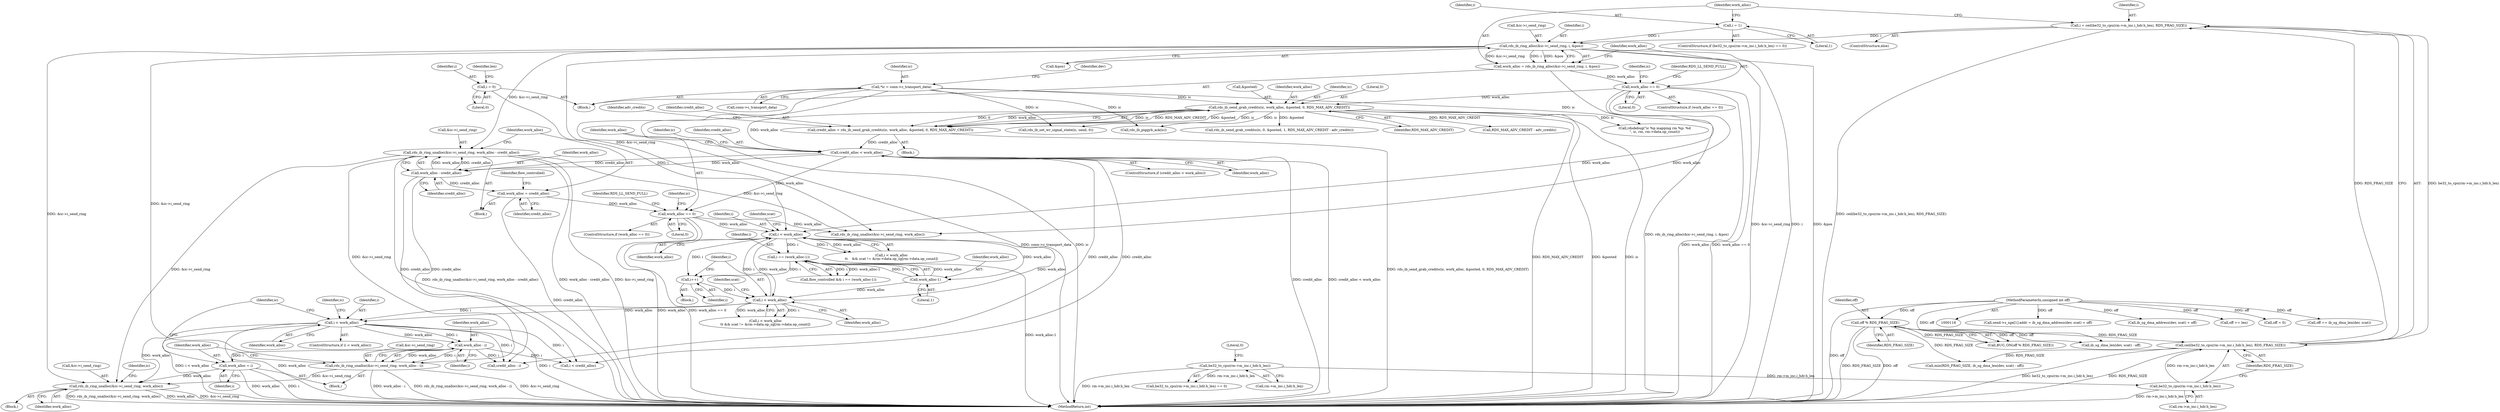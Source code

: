 digraph "0_linux_6094628bfd94323fc1cea05ec2c6affd98c18f7f@pointer" {
"1000986" [label="(Call,rds_ib_ring_unalloc(&ic->i_send_ring, work_alloc))"];
"1000294" [label="(Call,rds_ib_ring_unalloc(&ic->i_send_ring, work_alloc - credit_alloc))"];
"1000246" [label="(Call,rds_ib_ring_alloc(&ic->i_send_ring, i, &pos))"];
"1000232" [label="(Call,i = ceil(be32_to_cpu(rm->m_inc.i_hdr.h_len), RDS_FRAG_SIZE))"];
"1000234" [label="(Call,ceil(be32_to_cpu(rm->m_inc.i_hdr.h_len), RDS_FRAG_SIZE))"];
"1000235" [label="(Call,be32_to_cpu(rm->m_inc.i_hdr.h_len))"];
"1000219" [label="(Call,be32_to_cpu(rm->m_inc.i_hdr.h_len))"];
"1000177" [label="(Call,off % RDS_FRAG_SIZE)"];
"1000123" [label="(MethodParameterIn,unsigned int off)"];
"1000228" [label="(Call,i = 1)"];
"1000299" [label="(Call,work_alloc - credit_alloc)"];
"1000290" [label="(Call,credit_alloc < work_alloc)"];
"1000277" [label="(Call,credit_alloc = rds_ib_send_grab_credits(ic, work_alloc, &posted, 0, RDS_MAX_ADV_CREDIT))"];
"1000279" [label="(Call,rds_ib_send_grab_credits(ic, work_alloc, &posted, 0, RDS_MAX_ADV_CREDIT))"];
"1000126" [label="(Call,*ic = conn->c_transport_data)"];
"1000255" [label="(Call,work_alloc == 0)"];
"1000244" [label="(Call,work_alloc = rds_ib_ring_alloc(&ic->i_send_ring, i, &pos))"];
"1000914" [label="(Call,rds_ib_ring_unalloc(&ic->i_send_ring, work_alloc - i))"];
"1000919" [label="(Call,work_alloc - i)"];
"1000910" [label="(Call,i < work_alloc)"];
"1000849" [label="(Call,i < work_alloc)"];
"1000846" [label="(Call,i++)"];
"1000743" [label="(Call,i == (work_alloc-1))"];
"1000658" [label="(Call,i < work_alloc)"];
"1000568" [label="(Call,i = 0)"];
"1000309" [label="(Call,work_alloc == 0)"];
"1000302" [label="(Call,work_alloc = credit_alloc)"];
"1000745" [label="(Call,work_alloc-1)"];
"1000922" [label="(Call,work_alloc = i)"];
"1000912" [label="(Identifier,work_alloc)"];
"1000295" [label="(Call,&ic->i_send_ring)"];
"1000985" [label="(Block,)"];
"1000133" [label="(Identifier,dev)"];
"1000233" [label="(Identifier,i)"];
"1000247" [label="(Call,&ic->i_send_ring)"];
"1000235" [label="(Call,be32_to_cpu(rm->m_inc.i_hdr.h_len))"];
"1000254" [label="(ControlStructure,if (work_alloc == 0))"];
"1000246" [label="(Call,rds_ib_ring_alloc(&ic->i_send_ring, i, &pos))"];
"1000177" [label="(Call,off % RDS_FRAG_SIZE)"];
"1000692" [label="(Call,send->s_sge[1].addr = ib_sg_dma_address(dev, scat) + off)"];
"1000276" [label="(Block,)"];
"1000274" [label="(Identifier,ic)"];
"1000256" [label="(Identifier,work_alloc)"];
"1000919" [label="(Call,work_alloc - i)"];
"1001026" [label="(MethodReturn,int)"];
"1000849" [label="(Call,i < work_alloc)"];
"1000308" [label="(ControlStructure,if (work_alloc == 0))"];
"1000911" [label="(Identifier,i)"];
"1000281" [label="(Identifier,work_alloc)"];
"1000680" [label="(Call,ib_sg_dma_len(dev, scat) - off)"];
"1000220" [label="(Call,rm->m_inc.i_hdr.h_len)"];
"1000277" [label="(Call,credit_alloc = rds_ib_send_grab_credits(ic, work_alloc, &posted, 0, RDS_MAX_ADV_CREDIT))"];
"1000678" [label="(Call,min(RDS_FRAG_SIZE, ib_sg_dma_len(dev, scat) - off))"];
"1000279" [label="(Call,rds_ib_send_grab_credits(ic, work_alloc, &posted, 0, RDS_MAX_ADV_CREDIT))"];
"1000915" [label="(Call,&ic->i_send_ring)"];
"1000234" [label="(Call,ceil(be32_to_cpu(rm->m_inc.i_hdr.h_len), RDS_FRAG_SIZE))"];
"1000909" [label="(ControlStructure,if (i < work_alloc))"];
"1000127" [label="(Identifier,ic)"];
"1000294" [label="(Call,rds_ib_ring_unalloc(&ic->i_send_ring, work_alloc - credit_alloc))"];
"1000700" [label="(Call,ib_sg_dma_address(dev, scat) + off)"];
"1000991" [label="(Identifier,work_alloc)"];
"1000659" [label="(Identifier,i)"];
"1000570" [label="(Literal,0)"];
"1000217" [label="(ControlStructure,if (be32_to_cpu(rm->m_inc.i_hdr.h_len) == 0))"];
"1000662" [label="(Identifier,scat)"];
"1000128" [label="(Call,conn->c_transport_data)"];
"1000309" [label="(Call,work_alloc == 0)"];
"1000300" [label="(Identifier,work_alloc)"];
"1000930" [label="(Call,i < credit_alloc)"];
"1000917" [label="(Identifier,ic)"];
"1000987" [label="(Call,&ic->i_send_ring)"];
"1000280" [label="(Identifier,ic)"];
"1000920" [label="(Identifier,work_alloc)"];
"1000993" [label="(Identifier,ic)"];
"1000575" [label="(Identifier,len)"];
"1000732" [label="(Call,rds_ib_set_wr_signal_state(ic, send, 0))"];
"1000572" [label="(Block,)"];
"1000284" [label="(Literal,0)"];
"1000304" [label="(Identifier,credit_alloc)"];
"1000717" [label="(Call,off += len)"];
"1000126" [label="(Call,*ic = conn->c_transport_data)"];
"1000513" [label="(Call,rds_ib_send_grab_credits(ic, 0, &posted, 1, RDS_MAX_ADV_CREDIT - adv_credits))"];
"1000232" [label="(Call,i = ceil(be32_to_cpu(rm->m_inc.i_hdr.h_len), RDS_FRAG_SIZE))"];
"1000314" [label="(Identifier,RDS_LL_SEND_FULL)"];
"1000227" [label="(Literal,0)"];
"1000847" [label="(Identifier,i)"];
"1000236" [label="(Call,rm->m_inc.i_hdr.h_len)"];
"1000230" [label="(Literal,1)"];
"1000499" [label="(Call,rds_ib_piggyb_ack(ic))"];
"1000910" [label="(Call,i < work_alloc)"];
"1000922" [label="(Call,work_alloc = i)"];
"1000303" [label="(Identifier,work_alloc)"];
"1000251" [label="(Identifier,i)"];
"1000848" [label="(Call,i < work_alloc\n\t\t && scat != &rm->data.op_sg[rm->data.op_count])"];
"1000729" [label="(Call,off = 0)"];
"1000231" [label="(ControlStructure,else)"];
"1000657" [label="(Call,i < work_alloc\n\t\t    && scat != &rm->data.op_sg[rm->data.op_count])"];
"1000913" [label="(Block,)"];
"1000244" [label="(Call,work_alloc = rds_ib_ring_alloc(&ic->i_send_ring, i, &pos))"];
"1000282" [label="(Call,&posted)"];
"1000285" [label="(Identifier,RDS_MAX_ADV_CREDIT)"];
"1000260" [label="(Identifier,RDS_LL_SEND_FULL)"];
"1000378" [label="(Call,rds_ib_ring_unalloc(&ic->i_send_ring, work_alloc))"];
"1000986" [label="(Call,rds_ib_ring_unalloc(&ic->i_send_ring, work_alloc))"];
"1000245" [label="(Identifier,work_alloc)"];
"1000519" [label="(Call,RDS_MAX_ADV_CREDIT - adv_credits)"];
"1000292" [label="(Identifier,work_alloc)"];
"1000287" [label="(Identifier,adv_credits)"];
"1000229" [label="(Identifier,i)"];
"1000301" [label="(Identifier,credit_alloc)"];
"1000850" [label="(Identifier,i)"];
"1000660" [label="(Identifier,work_alloc)"];
"1000123" [label="(MethodParameterIn,unsigned int off)"];
"1000853" [label="(Identifier,scat)"];
"1000293" [label="(Block,)"];
"1000219" [label="(Call,be32_to_cpu(rm->m_inc.i_hdr.h_len))"];
"1000743" [label="(Call,i == (work_alloc-1))"];
"1000923" [label="(Identifier,work_alloc)"];
"1000747" [label="(Literal,1)"];
"1000741" [label="(Call,flow_controlled && i == (work_alloc-1))"];
"1000289" [label="(ControlStructure,if (credit_alloc < work_alloc))"];
"1000176" [label="(Call,BUG_ON(off % RDS_FRAG_SIZE))"];
"1000744" [label="(Identifier,i)"];
"1000921" [label="(Identifier,i)"];
"1000928" [label="(Identifier,ic)"];
"1000278" [label="(Identifier,credit_alloc)"];
"1000745" [label="(Call,work_alloc-1)"];
"1000228" [label="(Call,i = 1)"];
"1000569" [label="(Identifier,i)"];
"1000746" [label="(Identifier,work_alloc)"];
"1000935" [label="(Call,credit_alloc - i)"];
"1000568" [label="(Call,i = 0)"];
"1000311" [label="(Literal,0)"];
"1000243" [label="(Identifier,RDS_FRAG_SIZE)"];
"1000310" [label="(Identifier,work_alloc)"];
"1000721" [label="(Call,off == ib_sg_dma_len(dev, scat))"];
"1000257" [label="(Literal,0)"];
"1000851" [label="(Identifier,work_alloc)"];
"1000179" [label="(Identifier,RDS_FRAG_SIZE)"];
"1000302" [label="(Call,work_alloc = credit_alloc)"];
"1000299" [label="(Call,work_alloc - credit_alloc)"];
"1000846" [label="(Call,i++)"];
"1000914" [label="(Call,rds_ib_ring_unalloc(&ic->i_send_ring, work_alloc - i))"];
"1000297" [label="(Identifier,ic)"];
"1000924" [label="(Identifier,i)"];
"1000178" [label="(Identifier,off)"];
"1000291" [label="(Identifier,credit_alloc)"];
"1000124" [label="(Block,)"];
"1000290" [label="(Call,credit_alloc < work_alloc)"];
"1000306" [label="(Identifier,flow_controlled)"];
"1000658" [label="(Call,i < work_alloc)"];
"1000329" [label="(Identifier,ic)"];
"1000358" [label="(Call,rdsdebug(\"ic %p mapping rm %p: %d\n\", ic, rm, rm->data.op_count))"];
"1000218" [label="(Call,be32_to_cpu(rm->m_inc.i_hdr.h_len) == 0)"];
"1000252" [label="(Call,&pos)"];
"1000255" [label="(Call,work_alloc == 0)"];
"1000986" -> "1000985"  [label="AST: "];
"1000986" -> "1000991"  [label="CFG: "];
"1000987" -> "1000986"  [label="AST: "];
"1000991" -> "1000986"  [label="AST: "];
"1000993" -> "1000986"  [label="CFG: "];
"1000986" -> "1001026"  [label="DDG: work_alloc"];
"1000986" -> "1001026"  [label="DDG: &ic->i_send_ring"];
"1000986" -> "1001026"  [label="DDG: rds_ib_ring_unalloc(&ic->i_send_ring, work_alloc)"];
"1000294" -> "1000986"  [label="DDG: &ic->i_send_ring"];
"1000914" -> "1000986"  [label="DDG: &ic->i_send_ring"];
"1000246" -> "1000986"  [label="DDG: &ic->i_send_ring"];
"1000922" -> "1000986"  [label="DDG: work_alloc"];
"1000910" -> "1000986"  [label="DDG: work_alloc"];
"1000294" -> "1000293"  [label="AST: "];
"1000294" -> "1000299"  [label="CFG: "];
"1000295" -> "1000294"  [label="AST: "];
"1000299" -> "1000294"  [label="AST: "];
"1000303" -> "1000294"  [label="CFG: "];
"1000294" -> "1001026"  [label="DDG: rds_ib_ring_unalloc(&ic->i_send_ring, work_alloc - credit_alloc)"];
"1000294" -> "1001026"  [label="DDG: work_alloc - credit_alloc"];
"1000294" -> "1001026"  [label="DDG: &ic->i_send_ring"];
"1000246" -> "1000294"  [label="DDG: &ic->i_send_ring"];
"1000299" -> "1000294"  [label="DDG: work_alloc"];
"1000299" -> "1000294"  [label="DDG: credit_alloc"];
"1000294" -> "1000378"  [label="DDG: &ic->i_send_ring"];
"1000294" -> "1000914"  [label="DDG: &ic->i_send_ring"];
"1000246" -> "1000244"  [label="AST: "];
"1000246" -> "1000252"  [label="CFG: "];
"1000247" -> "1000246"  [label="AST: "];
"1000251" -> "1000246"  [label="AST: "];
"1000252" -> "1000246"  [label="AST: "];
"1000244" -> "1000246"  [label="CFG: "];
"1000246" -> "1001026"  [label="DDG: i"];
"1000246" -> "1001026"  [label="DDG: &pos"];
"1000246" -> "1001026"  [label="DDG: &ic->i_send_ring"];
"1000246" -> "1000244"  [label="DDG: &ic->i_send_ring"];
"1000246" -> "1000244"  [label="DDG: i"];
"1000246" -> "1000244"  [label="DDG: &pos"];
"1000232" -> "1000246"  [label="DDG: i"];
"1000228" -> "1000246"  [label="DDG: i"];
"1000246" -> "1000378"  [label="DDG: &ic->i_send_ring"];
"1000246" -> "1000914"  [label="DDG: &ic->i_send_ring"];
"1000232" -> "1000231"  [label="AST: "];
"1000232" -> "1000234"  [label="CFG: "];
"1000233" -> "1000232"  [label="AST: "];
"1000234" -> "1000232"  [label="AST: "];
"1000245" -> "1000232"  [label="CFG: "];
"1000232" -> "1001026"  [label="DDG: ceil(be32_to_cpu(rm->m_inc.i_hdr.h_len), RDS_FRAG_SIZE)"];
"1000234" -> "1000232"  [label="DDG: be32_to_cpu(rm->m_inc.i_hdr.h_len)"];
"1000234" -> "1000232"  [label="DDG: RDS_FRAG_SIZE"];
"1000234" -> "1000243"  [label="CFG: "];
"1000235" -> "1000234"  [label="AST: "];
"1000243" -> "1000234"  [label="AST: "];
"1000234" -> "1001026"  [label="DDG: be32_to_cpu(rm->m_inc.i_hdr.h_len)"];
"1000234" -> "1001026"  [label="DDG: RDS_FRAG_SIZE"];
"1000235" -> "1000234"  [label="DDG: rm->m_inc.i_hdr.h_len"];
"1000177" -> "1000234"  [label="DDG: RDS_FRAG_SIZE"];
"1000234" -> "1000678"  [label="DDG: RDS_FRAG_SIZE"];
"1000235" -> "1000236"  [label="CFG: "];
"1000236" -> "1000235"  [label="AST: "];
"1000243" -> "1000235"  [label="CFG: "];
"1000235" -> "1001026"  [label="DDG: rm->m_inc.i_hdr.h_len"];
"1000219" -> "1000235"  [label="DDG: rm->m_inc.i_hdr.h_len"];
"1000219" -> "1000218"  [label="AST: "];
"1000219" -> "1000220"  [label="CFG: "];
"1000220" -> "1000219"  [label="AST: "];
"1000227" -> "1000219"  [label="CFG: "];
"1000219" -> "1001026"  [label="DDG: rm->m_inc.i_hdr.h_len"];
"1000219" -> "1000218"  [label="DDG: rm->m_inc.i_hdr.h_len"];
"1000177" -> "1000176"  [label="AST: "];
"1000177" -> "1000179"  [label="CFG: "];
"1000178" -> "1000177"  [label="AST: "];
"1000179" -> "1000177"  [label="AST: "];
"1000176" -> "1000177"  [label="CFG: "];
"1000177" -> "1001026"  [label="DDG: off"];
"1000177" -> "1001026"  [label="DDG: RDS_FRAG_SIZE"];
"1000177" -> "1000176"  [label="DDG: off"];
"1000177" -> "1000176"  [label="DDG: RDS_FRAG_SIZE"];
"1000123" -> "1000177"  [label="DDG: off"];
"1000177" -> "1000678"  [label="DDG: RDS_FRAG_SIZE"];
"1000177" -> "1000680"  [label="DDG: off"];
"1000123" -> "1000118"  [label="AST: "];
"1000123" -> "1001026"  [label="DDG: off"];
"1000123" -> "1000680"  [label="DDG: off"];
"1000123" -> "1000692"  [label="DDG: off"];
"1000123" -> "1000700"  [label="DDG: off"];
"1000123" -> "1000717"  [label="DDG: off"];
"1000123" -> "1000721"  [label="DDG: off"];
"1000123" -> "1000729"  [label="DDG: off"];
"1000228" -> "1000217"  [label="AST: "];
"1000228" -> "1000230"  [label="CFG: "];
"1000229" -> "1000228"  [label="AST: "];
"1000230" -> "1000228"  [label="AST: "];
"1000245" -> "1000228"  [label="CFG: "];
"1000299" -> "1000301"  [label="CFG: "];
"1000300" -> "1000299"  [label="AST: "];
"1000301" -> "1000299"  [label="AST: "];
"1000290" -> "1000299"  [label="DDG: work_alloc"];
"1000290" -> "1000299"  [label="DDG: credit_alloc"];
"1000299" -> "1000302"  [label="DDG: credit_alloc"];
"1000299" -> "1000930"  [label="DDG: credit_alloc"];
"1000299" -> "1000935"  [label="DDG: credit_alloc"];
"1000290" -> "1000289"  [label="AST: "];
"1000290" -> "1000292"  [label="CFG: "];
"1000291" -> "1000290"  [label="AST: "];
"1000292" -> "1000290"  [label="AST: "];
"1000297" -> "1000290"  [label="CFG: "];
"1000310" -> "1000290"  [label="CFG: "];
"1000290" -> "1001026"  [label="DDG: credit_alloc"];
"1000290" -> "1001026"  [label="DDG: credit_alloc < work_alloc"];
"1000277" -> "1000290"  [label="DDG: credit_alloc"];
"1000279" -> "1000290"  [label="DDG: work_alloc"];
"1000290" -> "1000309"  [label="DDG: work_alloc"];
"1000290" -> "1000930"  [label="DDG: credit_alloc"];
"1000290" -> "1000935"  [label="DDG: credit_alloc"];
"1000277" -> "1000276"  [label="AST: "];
"1000277" -> "1000279"  [label="CFG: "];
"1000278" -> "1000277"  [label="AST: "];
"1000279" -> "1000277"  [label="AST: "];
"1000287" -> "1000277"  [label="CFG: "];
"1000277" -> "1001026"  [label="DDG: rds_ib_send_grab_credits(ic, work_alloc, &posted, 0, RDS_MAX_ADV_CREDIT)"];
"1000279" -> "1000277"  [label="DDG: ic"];
"1000279" -> "1000277"  [label="DDG: RDS_MAX_ADV_CREDIT"];
"1000279" -> "1000277"  [label="DDG: &posted"];
"1000279" -> "1000277"  [label="DDG: 0"];
"1000279" -> "1000277"  [label="DDG: work_alloc"];
"1000279" -> "1000285"  [label="CFG: "];
"1000280" -> "1000279"  [label="AST: "];
"1000281" -> "1000279"  [label="AST: "];
"1000282" -> "1000279"  [label="AST: "];
"1000284" -> "1000279"  [label="AST: "];
"1000285" -> "1000279"  [label="AST: "];
"1000279" -> "1001026"  [label="DDG: RDS_MAX_ADV_CREDIT"];
"1000279" -> "1001026"  [label="DDG: &posted"];
"1000279" -> "1001026"  [label="DDG: ic"];
"1000126" -> "1000279"  [label="DDG: ic"];
"1000255" -> "1000279"  [label="DDG: work_alloc"];
"1000279" -> "1000358"  [label="DDG: ic"];
"1000279" -> "1000499"  [label="DDG: ic"];
"1000279" -> "1000513"  [label="DDG: &posted"];
"1000279" -> "1000519"  [label="DDG: RDS_MAX_ADV_CREDIT"];
"1000279" -> "1000732"  [label="DDG: ic"];
"1000126" -> "1000124"  [label="AST: "];
"1000126" -> "1000128"  [label="CFG: "];
"1000127" -> "1000126"  [label="AST: "];
"1000128" -> "1000126"  [label="AST: "];
"1000133" -> "1000126"  [label="CFG: "];
"1000126" -> "1001026"  [label="DDG: ic"];
"1000126" -> "1001026"  [label="DDG: conn->c_transport_data"];
"1000126" -> "1000358"  [label="DDG: ic"];
"1000126" -> "1000499"  [label="DDG: ic"];
"1000126" -> "1000732"  [label="DDG: ic"];
"1000255" -> "1000254"  [label="AST: "];
"1000255" -> "1000257"  [label="CFG: "];
"1000256" -> "1000255"  [label="AST: "];
"1000257" -> "1000255"  [label="AST: "];
"1000260" -> "1000255"  [label="CFG: "];
"1000274" -> "1000255"  [label="CFG: "];
"1000255" -> "1001026"  [label="DDG: work_alloc == 0"];
"1000255" -> "1001026"  [label="DDG: work_alloc"];
"1000244" -> "1000255"  [label="DDG: work_alloc"];
"1000255" -> "1000378"  [label="DDG: work_alloc"];
"1000255" -> "1000658"  [label="DDG: work_alloc"];
"1000244" -> "1000124"  [label="AST: "];
"1000245" -> "1000244"  [label="AST: "];
"1000256" -> "1000244"  [label="CFG: "];
"1000244" -> "1001026"  [label="DDG: rds_ib_ring_alloc(&ic->i_send_ring, i, &pos)"];
"1000914" -> "1000913"  [label="AST: "];
"1000914" -> "1000919"  [label="CFG: "];
"1000915" -> "1000914"  [label="AST: "];
"1000919" -> "1000914"  [label="AST: "];
"1000923" -> "1000914"  [label="CFG: "];
"1000914" -> "1001026"  [label="DDG: work_alloc - i"];
"1000914" -> "1001026"  [label="DDG: rds_ib_ring_unalloc(&ic->i_send_ring, work_alloc - i)"];
"1000914" -> "1001026"  [label="DDG: &ic->i_send_ring"];
"1000919" -> "1000914"  [label="DDG: work_alloc"];
"1000919" -> "1000914"  [label="DDG: i"];
"1000919" -> "1000921"  [label="CFG: "];
"1000920" -> "1000919"  [label="AST: "];
"1000921" -> "1000919"  [label="AST: "];
"1000910" -> "1000919"  [label="DDG: work_alloc"];
"1000910" -> "1000919"  [label="DDG: i"];
"1000919" -> "1000922"  [label="DDG: i"];
"1000919" -> "1000930"  [label="DDG: i"];
"1000919" -> "1000935"  [label="DDG: i"];
"1000910" -> "1000909"  [label="AST: "];
"1000910" -> "1000912"  [label="CFG: "];
"1000911" -> "1000910"  [label="AST: "];
"1000912" -> "1000910"  [label="AST: "];
"1000917" -> "1000910"  [label="CFG: "];
"1000928" -> "1000910"  [label="CFG: "];
"1000910" -> "1001026"  [label="DDG: i"];
"1000910" -> "1001026"  [label="DDG: i < work_alloc"];
"1000910" -> "1001026"  [label="DDG: work_alloc"];
"1000849" -> "1000910"  [label="DDG: i"];
"1000849" -> "1000910"  [label="DDG: work_alloc"];
"1000910" -> "1000930"  [label="DDG: i"];
"1000910" -> "1000935"  [label="DDG: i"];
"1000849" -> "1000848"  [label="AST: "];
"1000849" -> "1000851"  [label="CFG: "];
"1000850" -> "1000849"  [label="AST: "];
"1000851" -> "1000849"  [label="AST: "];
"1000853" -> "1000849"  [label="CFG: "];
"1000848" -> "1000849"  [label="CFG: "];
"1000849" -> "1000658"  [label="DDG: i"];
"1000849" -> "1000658"  [label="DDG: work_alloc"];
"1000849" -> "1000848"  [label="DDG: i"];
"1000849" -> "1000848"  [label="DDG: work_alloc"];
"1000846" -> "1000849"  [label="DDG: i"];
"1000658" -> "1000849"  [label="DDG: work_alloc"];
"1000745" -> "1000849"  [label="DDG: work_alloc"];
"1000846" -> "1000572"  [label="AST: "];
"1000846" -> "1000847"  [label="CFG: "];
"1000847" -> "1000846"  [label="AST: "];
"1000850" -> "1000846"  [label="CFG: "];
"1000743" -> "1000846"  [label="DDG: i"];
"1000658" -> "1000846"  [label="DDG: i"];
"1000743" -> "1000741"  [label="AST: "];
"1000743" -> "1000745"  [label="CFG: "];
"1000744" -> "1000743"  [label="AST: "];
"1000745" -> "1000743"  [label="AST: "];
"1000741" -> "1000743"  [label="CFG: "];
"1000743" -> "1001026"  [label="DDG: work_alloc-1"];
"1000743" -> "1000741"  [label="DDG: i"];
"1000743" -> "1000741"  [label="DDG: work_alloc-1"];
"1000658" -> "1000743"  [label="DDG: i"];
"1000745" -> "1000743"  [label="DDG: work_alloc"];
"1000745" -> "1000743"  [label="DDG: 1"];
"1000658" -> "1000657"  [label="AST: "];
"1000658" -> "1000660"  [label="CFG: "];
"1000659" -> "1000658"  [label="AST: "];
"1000660" -> "1000658"  [label="AST: "];
"1000662" -> "1000658"  [label="CFG: "];
"1000657" -> "1000658"  [label="CFG: "];
"1000658" -> "1000657"  [label="DDG: i"];
"1000658" -> "1000657"  [label="DDG: work_alloc"];
"1000568" -> "1000658"  [label="DDG: i"];
"1000309" -> "1000658"  [label="DDG: work_alloc"];
"1000658" -> "1000745"  [label="DDG: work_alloc"];
"1000568" -> "1000124"  [label="AST: "];
"1000568" -> "1000570"  [label="CFG: "];
"1000569" -> "1000568"  [label="AST: "];
"1000570" -> "1000568"  [label="AST: "];
"1000575" -> "1000568"  [label="CFG: "];
"1000309" -> "1000308"  [label="AST: "];
"1000309" -> "1000311"  [label="CFG: "];
"1000310" -> "1000309"  [label="AST: "];
"1000311" -> "1000309"  [label="AST: "];
"1000314" -> "1000309"  [label="CFG: "];
"1000329" -> "1000309"  [label="CFG: "];
"1000309" -> "1001026"  [label="DDG: work_alloc"];
"1000309" -> "1001026"  [label="DDG: work_alloc == 0"];
"1000302" -> "1000309"  [label="DDG: work_alloc"];
"1000309" -> "1000378"  [label="DDG: work_alloc"];
"1000302" -> "1000293"  [label="AST: "];
"1000302" -> "1000304"  [label="CFG: "];
"1000303" -> "1000302"  [label="AST: "];
"1000304" -> "1000302"  [label="AST: "];
"1000306" -> "1000302"  [label="CFG: "];
"1000302" -> "1001026"  [label="DDG: credit_alloc"];
"1000745" -> "1000747"  [label="CFG: "];
"1000746" -> "1000745"  [label="AST: "];
"1000747" -> "1000745"  [label="AST: "];
"1000922" -> "1000913"  [label="AST: "];
"1000922" -> "1000924"  [label="CFG: "];
"1000923" -> "1000922"  [label="AST: "];
"1000924" -> "1000922"  [label="AST: "];
"1000928" -> "1000922"  [label="CFG: "];
"1000922" -> "1001026"  [label="DDG: work_alloc"];
"1000922" -> "1001026"  [label="DDG: i"];
}
